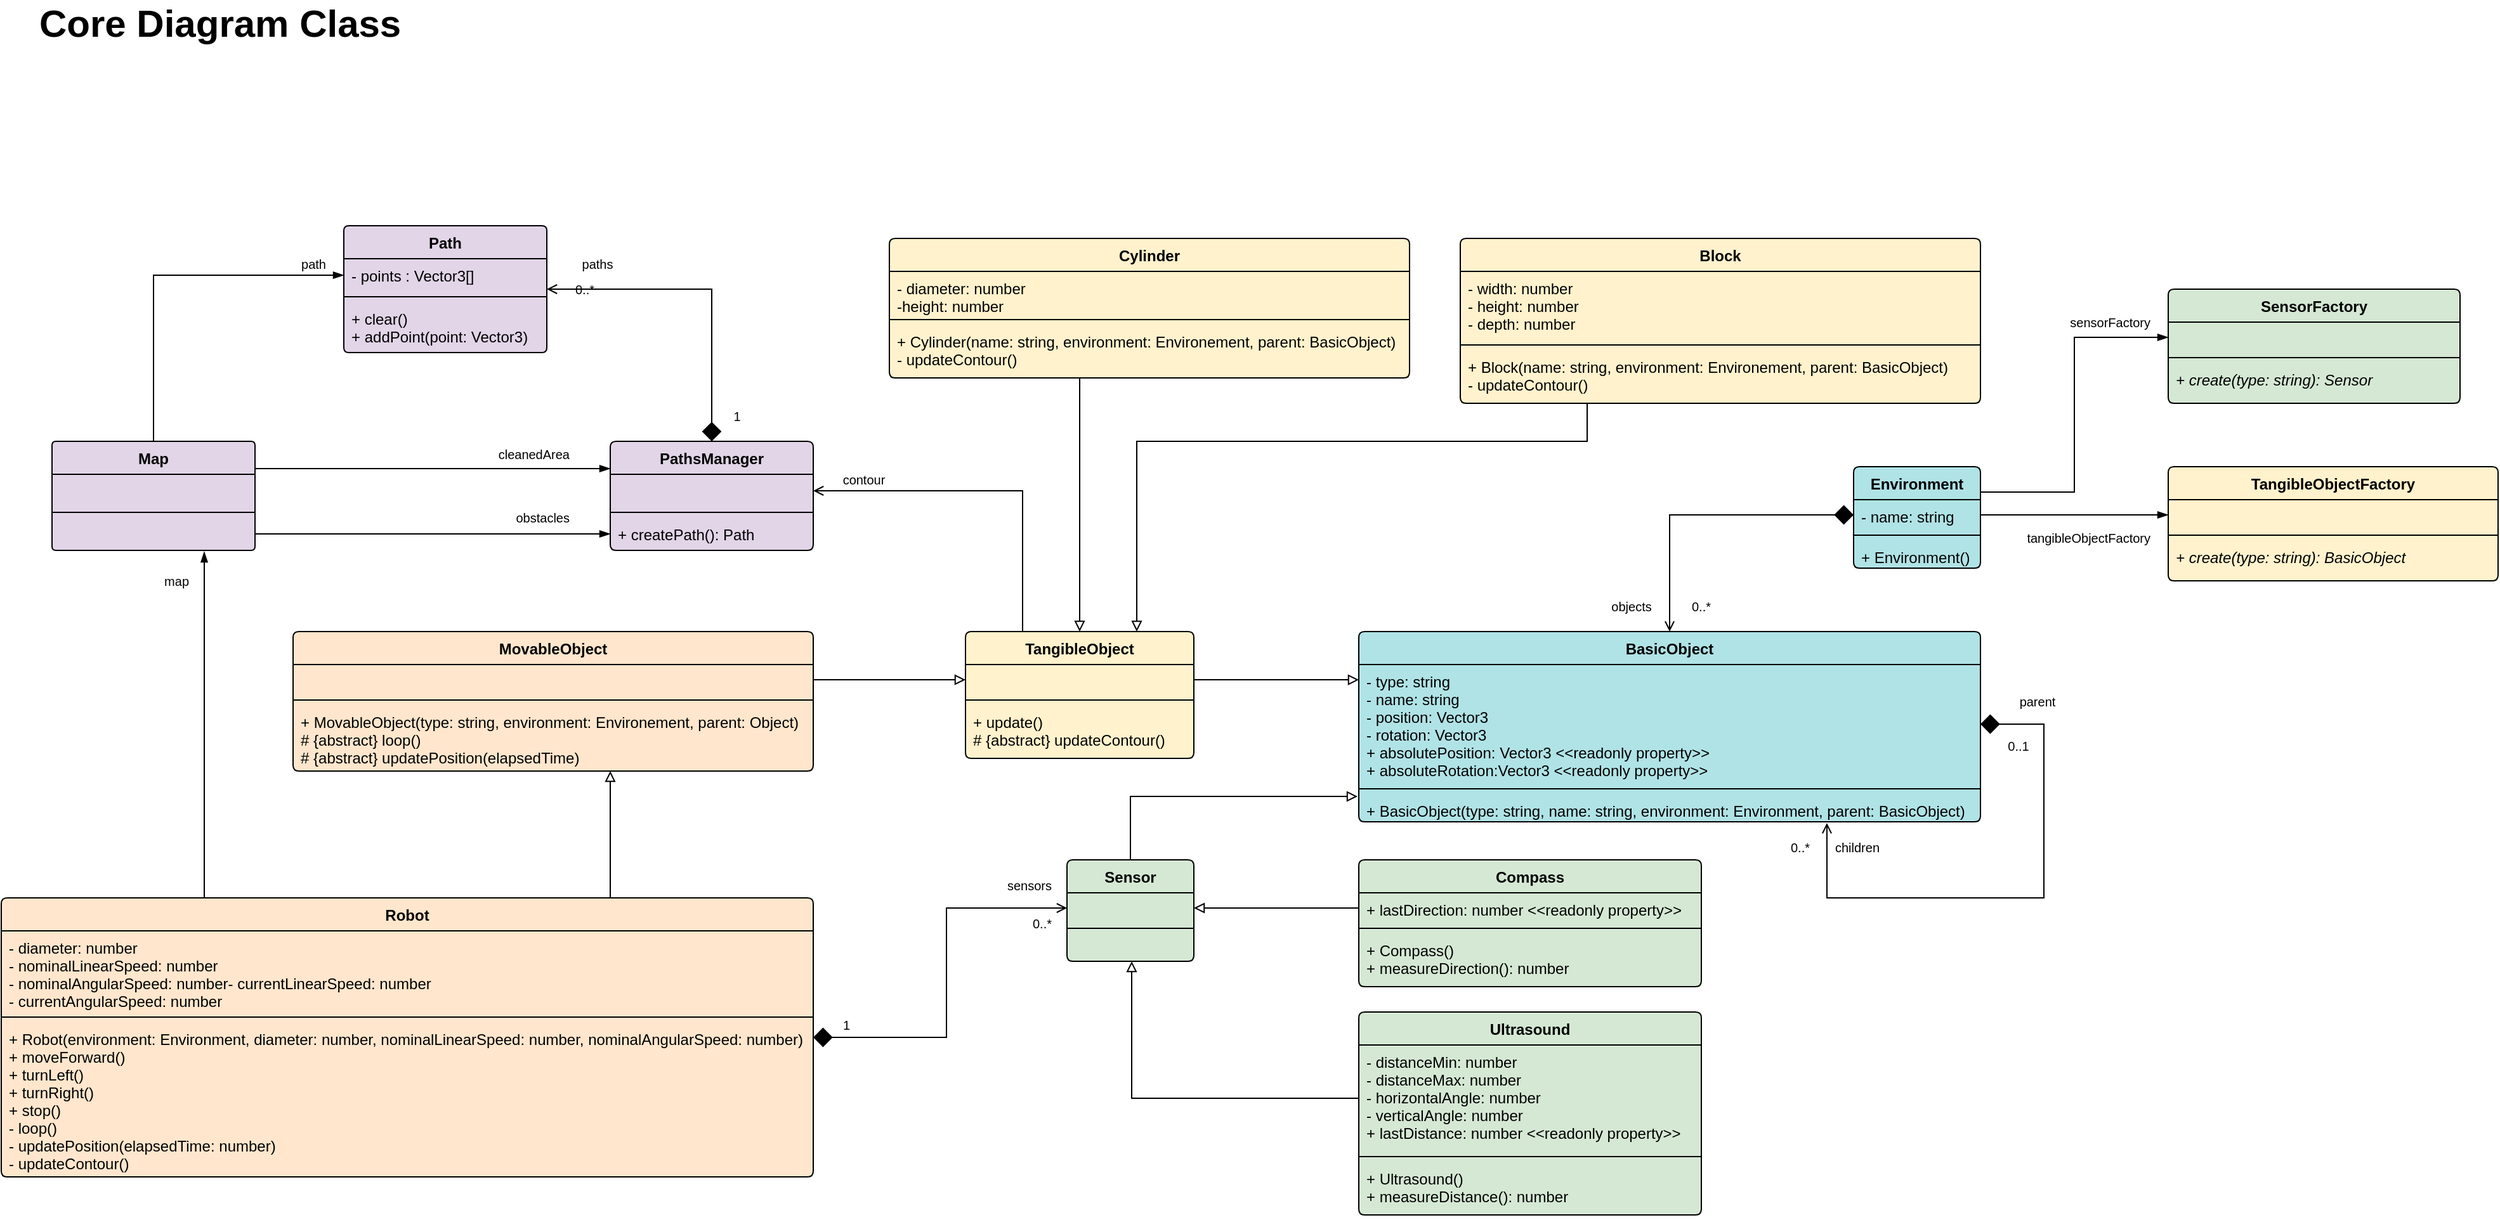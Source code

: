 <mxfile version="13.10.0" type="embed">
    <diagram id="vnWw1irLXXrk_TsERN54" name="Page-1">
        <mxGraphModel dx="1029" dy="523" grid="1" gridSize="10" guides="1" tooltips="1" connect="1" arrows="1" fold="1" page="1" pageScale="1" pageWidth="1654" pageHeight="1169" math="0" shadow="0">
            <root>
                <mxCell id="0"/>
                <mxCell id="1" parent="0"/>
                <mxCell id="gdBJhlrm5nOfi7HYy45E-158" style="edgeStyle=orthogonalEdgeStyle;rounded=0;orthogonalLoop=1;jettySize=auto;html=1;exitX=1;exitY=0.25;exitDx=0;exitDy=0;entryX=0;entryY=0.25;entryDx=0;entryDy=0;startArrow=none;startFill=0;startSize=13;sourcePerimeterSpacing=0;endArrow=blockThin;endFill=1;" parent="1" source="gdBJhlrm5nOfi7HYy45E-97" target="gdBJhlrm5nOfi7HYy45E-105" edge="1">
                    <mxGeometry relative="1" as="geometry"/>
                </mxCell>
                <mxCell id="gdBJhlrm5nOfi7HYy45E-97" value="Map" style="swimlane;fontStyle=1;align=center;verticalAlign=top;childLayout=stackLayout;horizontal=1;startSize=26;horizontalStack=0;resizeParent=1;resizeParentMax=0;resizeLast=0;collapsible=1;marginBottom=0;rounded=1;arcSize=4;fillColor=#e1d5e7;swimlaneFillColor=#E1D5E7;" parent="1" vertex="1">
                    <mxGeometry x="52" y="400" width="160" height="86" as="geometry"/>
                </mxCell>
                <mxCell id="gdBJhlrm5nOfi7HYy45E-98" value=" " style="text;strokeColor=none;fillColor=none;align=left;verticalAlign=top;spacingLeft=4;spacingRight=4;overflow=hidden;rotatable=0;points=[[0,0.5],[1,0.5]];portConstraint=eastwest;" parent="gdBJhlrm5nOfi7HYy45E-97" vertex="1">
                    <mxGeometry y="26" width="160" height="26" as="geometry"/>
                </mxCell>
                <mxCell id="gdBJhlrm5nOfi7HYy45E-99" value="" style="line;strokeWidth=1;fillColor=none;align=left;verticalAlign=middle;spacingTop=-1;spacingLeft=3;spacingRight=3;rotatable=0;labelPosition=right;points=[];portConstraint=eastwest;" parent="gdBJhlrm5nOfi7HYy45E-97" vertex="1">
                    <mxGeometry y="52" width="160" height="8" as="geometry"/>
                </mxCell>
                <mxCell id="gdBJhlrm5nOfi7HYy45E-100" value=" " style="text;strokeColor=none;fillColor=none;align=left;verticalAlign=top;spacingLeft=4;spacingRight=4;overflow=hidden;rotatable=0;points=[[0,0.5],[1,0.5]];portConstraint=eastwest;" parent="gdBJhlrm5nOfi7HYy45E-97" vertex="1">
                    <mxGeometry y="60" width="160" height="26" as="geometry"/>
                </mxCell>
                <mxCell id="gdBJhlrm5nOfi7HYy45E-101" value="Path" style="swimlane;fontStyle=1;align=center;verticalAlign=top;childLayout=stackLayout;horizontal=1;startSize=26;horizontalStack=0;resizeParent=1;resizeParentMax=0;resizeLast=0;collapsible=1;marginBottom=0;rounded=1;arcSize=5;swimlaneFillColor=#E1D5E7;fillColor=#e1d5e7;fontColor=#000000;" parent="1" vertex="1">
                    <mxGeometry x="282" y="230" width="160" height="100" as="geometry"/>
                </mxCell>
                <mxCell id="gdBJhlrm5nOfi7HYy45E-102" value="- points : Vector3[]" style="text;strokeColor=none;fillColor=none;align=left;verticalAlign=top;spacingLeft=4;spacingRight=4;overflow=hidden;rotatable=0;points=[[0,0.5],[1,0.5]];portConstraint=eastwest;fontColor=#000000;" parent="gdBJhlrm5nOfi7HYy45E-101" vertex="1">
                    <mxGeometry y="26" width="160" height="26" as="geometry"/>
                </mxCell>
                <mxCell id="gdBJhlrm5nOfi7HYy45E-103" value="" style="line;strokeWidth=1;fillColor=none;align=left;verticalAlign=middle;spacingTop=-1;spacingLeft=3;spacingRight=3;rotatable=0;labelPosition=right;points=[];portConstraint=eastwest;" parent="gdBJhlrm5nOfi7HYy45E-101" vertex="1">
                    <mxGeometry y="52" width="160" height="8" as="geometry"/>
                </mxCell>
                <mxCell id="gdBJhlrm5nOfi7HYy45E-104" value="+ clear()&#10;+ addPoint(point: Vector3)" style="text;strokeColor=none;fillColor=none;align=left;verticalAlign=top;spacingLeft=4;spacingRight=4;overflow=hidden;rotatable=0;points=[[0,0.5],[1,0.5]];portConstraint=eastwest;" parent="gdBJhlrm5nOfi7HYy45E-101" vertex="1">
                    <mxGeometry y="60" width="160" height="40" as="geometry"/>
                </mxCell>
                <mxCell id="gdBJhlrm5nOfi7HYy45E-157" style="edgeStyle=orthogonalEdgeStyle;rounded=0;orthogonalLoop=1;jettySize=auto;html=1;exitX=0.5;exitY=0;exitDx=0;exitDy=0;entryX=1;entryY=0.5;entryDx=0;entryDy=0;endArrow=open;endFill=0;startArrow=diamond;startFill=1;sourcePerimeterSpacing=0;startSize=13;" parent="1" source="gdBJhlrm5nOfi7HYy45E-105" target="gdBJhlrm5nOfi7HYy45E-101" edge="1">
                    <mxGeometry relative="1" as="geometry"/>
                </mxCell>
                <mxCell id="gdBJhlrm5nOfi7HYy45E-105" value="PathsManager" style="swimlane;fontStyle=1;align=center;verticalAlign=top;childLayout=stackLayout;horizontal=1;startSize=26;horizontalStack=0;resizeParent=1;resizeParentMax=0;resizeLast=0;collapsible=1;marginBottom=0;rounded=1;arcSize=6;fillColor=#e1d5e7;swimlaneFillColor=#E1D5E7;" parent="1" vertex="1">
                    <mxGeometry x="492" y="400" width="160" height="86" as="geometry">
                        <mxRectangle x="450" y="100" width="110" height="26" as="alternateBounds"/>
                    </mxGeometry>
                </mxCell>
                <mxCell id="gdBJhlrm5nOfi7HYy45E-106" value=" " style="text;strokeColor=none;fillColor=none;align=left;verticalAlign=top;spacingLeft=4;spacingRight=4;overflow=hidden;rotatable=0;points=[[0,0.5],[1,0.5]];portConstraint=eastwest;" parent="gdBJhlrm5nOfi7HYy45E-105" vertex="1">
                    <mxGeometry y="26" width="160" height="26" as="geometry"/>
                </mxCell>
                <mxCell id="gdBJhlrm5nOfi7HYy45E-107" value="" style="line;strokeWidth=1;fillColor=none;align=left;verticalAlign=middle;spacingTop=-1;spacingLeft=3;spacingRight=3;rotatable=0;labelPosition=right;points=[];portConstraint=eastwest;" parent="gdBJhlrm5nOfi7HYy45E-105" vertex="1">
                    <mxGeometry y="52" width="160" height="8" as="geometry"/>
                </mxCell>
                <mxCell id="gdBJhlrm5nOfi7HYy45E-108" value="+ createPath(): Path" style="text;strokeColor=none;fillColor=none;align=left;verticalAlign=top;spacingLeft=4;spacingRight=4;overflow=hidden;rotatable=0;points=[[0,0.5],[1,0.5]];portConstraint=eastwest;" parent="gdBJhlrm5nOfi7HYy45E-105" vertex="1">
                    <mxGeometry y="60" width="160" height="26" as="geometry"/>
                </mxCell>
                <mxCell id="gdBJhlrm5nOfi7HYy45E-162" style="edgeStyle=orthogonalEdgeStyle;rounded=0;orthogonalLoop=1;jettySize=auto;html=1;entryX=0.5;entryY=0;entryDx=0;entryDy=0;startArrow=none;startFill=0;startSize=13;sourcePerimeterSpacing=0;endArrow=block;endFill=0;" parent="1" source="gdBJhlrm5nOfi7HYy45E-109" target="gdBJhlrm5nOfi7HYy45E-137" edge="1">
                    <mxGeometry relative="1" as="geometry">
                        <Array as="points">
                            <mxPoint x="862" y="410"/>
                            <mxPoint x="862" y="410"/>
                        </Array>
                    </mxGeometry>
                </mxCell>
                <mxCell id="gdBJhlrm5nOfi7HYy45E-109" value="Cylinder" style="swimlane;fontStyle=1;align=center;verticalAlign=top;childLayout=stackLayout;horizontal=1;startSize=26;horizontalStack=0;resizeParent=1;resizeParentMax=0;resizeLast=0;collapsible=1;marginBottom=0;rounded=1;arcSize=6;fillColor=#fff2cc;swimlaneFillColor=#FFF2CC;" parent="1" vertex="1">
                    <mxGeometry x="712" y="240" width="410" height="110" as="geometry">
                        <mxRectangle x="770" y="200" width="110" height="26" as="alternateBounds"/>
                    </mxGeometry>
                </mxCell>
                <mxCell id="gdBJhlrm5nOfi7HYy45E-110" value="- diameter: number&#10;-height: number" style="text;strokeColor=none;fillColor=none;align=left;verticalAlign=top;spacingLeft=4;spacingRight=4;overflow=hidden;rotatable=0;points=[[0,0.5],[1,0.5]];portConstraint=eastwest;" parent="gdBJhlrm5nOfi7HYy45E-109" vertex="1">
                    <mxGeometry y="26" width="410" height="34" as="geometry"/>
                </mxCell>
                <mxCell id="gdBJhlrm5nOfi7HYy45E-111" value="" style="line;strokeWidth=1;fillColor=none;align=left;verticalAlign=middle;spacingTop=-1;spacingLeft=3;spacingRight=3;rotatable=0;labelPosition=right;points=[];portConstraint=eastwest;" parent="gdBJhlrm5nOfi7HYy45E-109" vertex="1">
                    <mxGeometry y="60" width="410" height="8" as="geometry"/>
                </mxCell>
                <mxCell id="gdBJhlrm5nOfi7HYy45E-112" value="+ Cylinder(name: string, environment: Environement, parent: BasicObject)&#10;- updateContour()" style="text;strokeColor=none;fillColor=none;align=left;verticalAlign=top;spacingLeft=4;spacingRight=4;overflow=hidden;rotatable=0;points=[[0,0.5],[1,0.5]];portConstraint=eastwest;" parent="gdBJhlrm5nOfi7HYy45E-109" vertex="1">
                    <mxGeometry y="68" width="410" height="42" as="geometry"/>
                </mxCell>
                <mxCell id="gdBJhlrm5nOfi7HYy45E-163" style="edgeStyle=orthogonalEdgeStyle;rounded=0;orthogonalLoop=1;jettySize=auto;html=1;entryX=0.75;entryY=0;entryDx=0;entryDy=0;startArrow=none;startFill=0;startSize=13;sourcePerimeterSpacing=0;endArrow=block;endFill=0;" parent="1" source="gdBJhlrm5nOfi7HYy45E-113" target="gdBJhlrm5nOfi7HYy45E-137" edge="1">
                    <mxGeometry relative="1" as="geometry">
                        <Array as="points">
                            <mxPoint x="1262" y="400"/>
                            <mxPoint x="907" y="400"/>
                        </Array>
                    </mxGeometry>
                </mxCell>
                <mxCell id="gdBJhlrm5nOfi7HYy45E-113" value="Block" style="swimlane;fontStyle=1;align=center;verticalAlign=top;childLayout=stackLayout;horizontal=1;startSize=26;horizontalStack=0;resizeParent=1;resizeParentMax=0;resizeLast=0;collapsible=1;marginBottom=0;rounded=1;arcSize=6;fillColor=#fff2cc;swimlaneFillColor=#FFF2CC;" parent="1" vertex="1">
                    <mxGeometry x="1162" y="240" width="410" height="130" as="geometry">
                        <mxRectangle x="690" y="20" width="110" height="26" as="alternateBounds"/>
                    </mxGeometry>
                </mxCell>
                <mxCell id="gdBJhlrm5nOfi7HYy45E-114" value="- width: number&#10;- height: number&#10;- depth: number" style="text;strokeColor=none;fillColor=none;align=left;verticalAlign=top;spacingLeft=4;spacingRight=4;overflow=hidden;rotatable=0;points=[[0,0.5],[1,0.5]];portConstraint=eastwest;" parent="gdBJhlrm5nOfi7HYy45E-113" vertex="1">
                    <mxGeometry y="26" width="410" height="54" as="geometry"/>
                </mxCell>
                <mxCell id="gdBJhlrm5nOfi7HYy45E-115" value="" style="line;strokeWidth=1;fillColor=none;align=left;verticalAlign=middle;spacingTop=-1;spacingLeft=3;spacingRight=3;rotatable=0;labelPosition=right;points=[];portConstraint=eastwest;" parent="gdBJhlrm5nOfi7HYy45E-113" vertex="1">
                    <mxGeometry y="80" width="410" height="8" as="geometry"/>
                </mxCell>
                <mxCell id="gdBJhlrm5nOfi7HYy45E-116" value="+ Block(name: string, environment: Environement, parent: BasicObject)&#10;- updateContour()" style="text;strokeColor=none;fillColor=none;align=left;verticalAlign=top;spacingLeft=4;spacingRight=4;overflow=hidden;rotatable=0;points=[[0,0.5],[1,0.5]];portConstraint=eastwest;" parent="gdBJhlrm5nOfi7HYy45E-113" vertex="1">
                    <mxGeometry y="88" width="410" height="42" as="geometry"/>
                </mxCell>
                <mxCell id="3" style="edgeStyle=orthogonalEdgeStyle;rounded=0;orthogonalLoop=1;jettySize=auto;html=1;exitX=1;exitY=0.25;exitDx=0;exitDy=0;entryX=0;entryY=0.5;entryDx=0;entryDy=0;endArrow=blockThin;endFill=1;" parent="1" source="gdBJhlrm5nOfi7HYy45E-117" target="gdBJhlrm5nOfi7HYy45E-185" edge="1">
                    <mxGeometry relative="1" as="geometry"/>
                </mxCell>
                <mxCell id="gdBJhlrm5nOfi7HYy45E-117" value="Environment" style="swimlane;fontStyle=1;align=center;verticalAlign=top;childLayout=stackLayout;horizontal=1;startSize=26;horizontalStack=0;resizeParent=1;resizeParentMax=0;resizeLast=0;collapsible=1;marginBottom=0;rounded=1;arcSize=6;swimlaneFillColor=#B0E3E6;fillColor=#B0E3E6;" parent="1" vertex="1">
                    <mxGeometry x="1472" y="420" width="100" height="80" as="geometry">
                        <mxRectangle x="690" y="20" width="110" height="26" as="alternateBounds"/>
                    </mxGeometry>
                </mxCell>
                <mxCell id="gdBJhlrm5nOfi7HYy45E-118" value="- name: string" style="text;strokeColor=none;fillColor=none;align=left;verticalAlign=top;spacingLeft=4;spacingRight=4;overflow=hidden;rotatable=0;points=[[0,0.5],[1,0.5]];portConstraint=eastwest;" parent="gdBJhlrm5nOfi7HYy45E-117" vertex="1">
                    <mxGeometry y="26" width="100" height="24" as="geometry"/>
                </mxCell>
                <mxCell id="gdBJhlrm5nOfi7HYy45E-119" value="" style="line;strokeWidth=1;fillColor=none;align=left;verticalAlign=middle;spacingTop=-1;spacingLeft=3;spacingRight=3;rotatable=0;labelPosition=right;points=[];portConstraint=eastwest;" parent="gdBJhlrm5nOfi7HYy45E-117" vertex="1">
                    <mxGeometry y="50" width="100" height="8" as="geometry"/>
                </mxCell>
                <mxCell id="gdBJhlrm5nOfi7HYy45E-120" value="+ Environment()" style="text;strokeColor=none;fillColor=none;align=left;verticalAlign=top;spacingLeft=4;spacingRight=4;overflow=hidden;rotatable=0;points=[[0,0.5],[1,0.5]];portConstraint=eastwest;" parent="gdBJhlrm5nOfi7HYy45E-117" vertex="1">
                    <mxGeometry y="58" width="100" height="22" as="geometry"/>
                </mxCell>
                <mxCell id="gdBJhlrm5nOfi7HYy45E-121" value="BasicObject" style="swimlane;fontStyle=1;align=center;verticalAlign=top;childLayout=stackLayout;horizontal=1;startSize=26;horizontalStack=0;resizeParent=1;resizeParentMax=0;resizeLast=0;collapsible=1;marginBottom=0;rounded=1;arcSize=6;swimlaneFillColor=#B0E3E6;fillColor=#B0E3E6;" parent="1" vertex="1">
                    <mxGeometry x="1082" y="550" width="490" height="150" as="geometry">
                        <mxRectangle x="690" y="20" width="110" height="26" as="alternateBounds"/>
                    </mxGeometry>
                </mxCell>
                <mxCell id="gdBJhlrm5nOfi7HYy45E-122" value="- type: string&#10;- name: string&#10;- position: Vector3&#10;- rotation: Vector3&#10;+ absolutePosition: Vector3 &lt;&lt;readonly property&gt;&gt;&#10;+ absoluteRotation:Vector3 &lt;&lt;readonly property&gt;&gt;" style="text;strokeColor=none;fillColor=none;align=left;verticalAlign=top;spacingLeft=4;spacingRight=4;overflow=hidden;rotatable=0;points=[[0,0.5],[1,0.5]];portConstraint=eastwest;" parent="gdBJhlrm5nOfi7HYy45E-121" vertex="1">
                    <mxGeometry y="26" width="490" height="94" as="geometry"/>
                </mxCell>
                <mxCell id="gdBJhlrm5nOfi7HYy45E-123" value="" style="line;strokeWidth=1;fillColor=none;align=left;verticalAlign=middle;spacingTop=-1;spacingLeft=3;spacingRight=3;rotatable=0;labelPosition=right;points=[];portConstraint=eastwest;" parent="gdBJhlrm5nOfi7HYy45E-121" vertex="1">
                    <mxGeometry y="120" width="490" height="8" as="geometry"/>
                </mxCell>
                <mxCell id="gdBJhlrm5nOfi7HYy45E-124" value="+ BasicObject(type: string, name: string, environment: Environment, parent: BasicObject)" style="text;strokeColor=none;fillColor=none;align=left;verticalAlign=top;spacingLeft=4;spacingRight=4;overflow=hidden;rotatable=0;points=[[0,0.5],[1,0.5]];portConstraint=eastwest;" parent="gdBJhlrm5nOfi7HYy45E-121" vertex="1">
                    <mxGeometry y="128" width="490" height="22" as="geometry"/>
                </mxCell>
                <mxCell id="gdBJhlrm5nOfi7HYy45E-165" style="edgeStyle=orthogonalEdgeStyle;rounded=0;orthogonalLoop=1;jettySize=auto;html=1;exitX=1;exitY=0.5;exitDx=0;exitDy=0;entryX=0.753;entryY=1.045;entryDx=0;entryDy=0;entryPerimeter=0;startArrow=diamond;startFill=1;startSize=13;sourcePerimeterSpacing=0;endArrow=open;endFill=0;" parent="gdBJhlrm5nOfi7HYy45E-121" source="gdBJhlrm5nOfi7HYy45E-122" target="gdBJhlrm5nOfi7HYy45E-124" edge="1">
                    <mxGeometry relative="1" as="geometry">
                        <Array as="points">
                            <mxPoint x="540" y="73"/>
                            <mxPoint x="540" y="210"/>
                            <mxPoint x="369" y="210"/>
                        </Array>
                    </mxGeometry>
                </mxCell>
                <mxCell id="gdBJhlrm5nOfi7HYy45E-152" style="edgeStyle=orthogonalEdgeStyle;rounded=0;orthogonalLoop=1;jettySize=auto;html=1;entryX=-0.002;entryY=0.091;entryDx=0;entryDy=0;entryPerimeter=0;endArrow=block;endFill=0;" parent="1" source="gdBJhlrm5nOfi7HYy45E-125" target="gdBJhlrm5nOfi7HYy45E-124" edge="1">
                    <mxGeometry relative="1" as="geometry"/>
                </mxCell>
                <mxCell id="gdBJhlrm5nOfi7HYy45E-125" value="Sensor" style="swimlane;fontStyle=1;align=center;verticalAlign=top;childLayout=stackLayout;horizontal=1;startSize=26;horizontalStack=0;resizeParent=1;resizeParentMax=0;resizeLast=0;collapsible=1;marginBottom=0;rounded=1;arcSize=6;fillColor=#d5e8d4;swimlaneFillColor=#D5E8D4;" parent="1" vertex="1">
                    <mxGeometry x="852" y="730" width="100" height="80" as="geometry">
                        <mxRectangle x="690" y="20" width="110" height="26" as="alternateBounds"/>
                    </mxGeometry>
                </mxCell>
                <mxCell id="gdBJhlrm5nOfi7HYy45E-126" value=" " style="text;strokeColor=none;fillColor=none;align=left;verticalAlign=top;spacingLeft=4;spacingRight=4;overflow=hidden;rotatable=0;points=[[0,0.5],[1,0.5]];portConstraint=eastwest;" parent="gdBJhlrm5nOfi7HYy45E-125" vertex="1">
                    <mxGeometry y="26" width="100" height="24" as="geometry"/>
                </mxCell>
                <mxCell id="gdBJhlrm5nOfi7HYy45E-127" value="" style="line;strokeWidth=1;fillColor=none;align=left;verticalAlign=middle;spacingTop=-1;spacingLeft=3;spacingRight=3;rotatable=0;labelPosition=right;points=[];portConstraint=eastwest;" parent="gdBJhlrm5nOfi7HYy45E-125" vertex="1">
                    <mxGeometry y="50" width="100" height="8" as="geometry"/>
                </mxCell>
                <mxCell id="gdBJhlrm5nOfi7HYy45E-128" value=" " style="text;strokeColor=none;fillColor=none;align=left;verticalAlign=top;spacingLeft=4;spacingRight=4;overflow=hidden;rotatable=0;points=[[0,0.5],[1,0.5]];portConstraint=eastwest;" parent="gdBJhlrm5nOfi7HYy45E-125" vertex="1">
                    <mxGeometry y="58" width="100" height="22" as="geometry"/>
                </mxCell>
                <mxCell id="gdBJhlrm5nOfi7HYy45E-129" value="Ultrasound" style="swimlane;fontStyle=1;align=center;verticalAlign=top;childLayout=stackLayout;horizontal=1;startSize=26;horizontalStack=0;resizeParent=1;resizeParentMax=0;resizeLast=0;collapsible=1;marginBottom=0;rounded=1;arcSize=6;fillColor=#d5e8d4;swimlaneFillColor=#D5E8D4;" parent="1" vertex="1">
                    <mxGeometry x="1082" y="850" width="270" height="160" as="geometry">
                        <mxRectangle x="690" y="20" width="110" height="26" as="alternateBounds"/>
                    </mxGeometry>
                </mxCell>
                <mxCell id="gdBJhlrm5nOfi7HYy45E-130" value="- distanceMin: number&#10;- distanceMax: number&#10;- horizontalAngle: number&#10;- verticalAngle: number&#10;+ lastDistance: number &lt;&lt;readonly property&gt;&gt;" style="text;strokeColor=none;fillColor=none;align=left;verticalAlign=top;spacingLeft=4;spacingRight=4;overflow=hidden;rotatable=0;points=[[0,0.5],[1,0.5]];portConstraint=eastwest;" parent="gdBJhlrm5nOfi7HYy45E-129" vertex="1">
                    <mxGeometry y="26" width="270" height="84" as="geometry"/>
                </mxCell>
                <mxCell id="gdBJhlrm5nOfi7HYy45E-131" value="" style="line;strokeWidth=1;fillColor=none;align=left;verticalAlign=middle;spacingTop=-1;spacingLeft=3;spacingRight=3;rotatable=0;labelPosition=right;points=[];portConstraint=eastwest;" parent="gdBJhlrm5nOfi7HYy45E-129" vertex="1">
                    <mxGeometry y="110" width="270" height="8" as="geometry"/>
                </mxCell>
                <mxCell id="gdBJhlrm5nOfi7HYy45E-132" value="+ Ultrasound()&#10;+ measureDistance(): number" style="text;strokeColor=none;fillColor=none;align=left;verticalAlign=top;spacingLeft=4;spacingRight=4;overflow=hidden;rotatable=0;points=[[0,0.5],[1,0.5]];portConstraint=eastwest;" parent="gdBJhlrm5nOfi7HYy45E-129" vertex="1">
                    <mxGeometry y="118" width="270" height="42" as="geometry"/>
                </mxCell>
                <mxCell id="gdBJhlrm5nOfi7HYy45E-133" value="Compass" style="swimlane;fontStyle=1;align=center;verticalAlign=top;childLayout=stackLayout;horizontal=1;startSize=26;horizontalStack=0;resizeParent=1;resizeParentMax=0;resizeLast=0;collapsible=1;marginBottom=0;rounded=1;arcSize=6;fillColor=#d5e8d4;swimlaneFillColor=#D5E8D4;" parent="1" vertex="1">
                    <mxGeometry x="1082" y="730" width="270" height="100" as="geometry">
                        <mxRectangle x="690" y="20" width="110" height="26" as="alternateBounds"/>
                    </mxGeometry>
                </mxCell>
                <mxCell id="gdBJhlrm5nOfi7HYy45E-134" value="+ lastDirection: number &lt;&lt;readonly property&gt;&gt;" style="text;strokeColor=none;fillColor=none;align=left;verticalAlign=top;spacingLeft=4;spacingRight=4;overflow=hidden;rotatable=0;points=[[0,0.5],[1,0.5]];portConstraint=eastwest;" parent="gdBJhlrm5nOfi7HYy45E-133" vertex="1">
                    <mxGeometry y="26" width="270" height="24" as="geometry"/>
                </mxCell>
                <mxCell id="gdBJhlrm5nOfi7HYy45E-135" value="" style="line;strokeWidth=1;fillColor=none;align=left;verticalAlign=middle;spacingTop=-1;spacingLeft=3;spacingRight=3;rotatable=0;labelPosition=right;points=[];portConstraint=eastwest;" parent="gdBJhlrm5nOfi7HYy45E-133" vertex="1">
                    <mxGeometry y="50" width="270" height="8" as="geometry"/>
                </mxCell>
                <mxCell id="gdBJhlrm5nOfi7HYy45E-136" value="+ Compass()&#10;+ measureDirection(): number" style="text;strokeColor=none;fillColor=none;align=left;verticalAlign=top;spacingLeft=4;spacingRight=4;overflow=hidden;rotatable=0;points=[[0,0.5],[1,0.5]];portConstraint=eastwest;" parent="gdBJhlrm5nOfi7HYy45E-133" vertex="1">
                    <mxGeometry y="58" width="270" height="42" as="geometry"/>
                </mxCell>
                <mxCell id="gdBJhlrm5nOfi7HYy45E-156" style="edgeStyle=orthogonalEdgeStyle;rounded=0;orthogonalLoop=1;jettySize=auto;html=1;exitX=0.25;exitY=0;exitDx=0;exitDy=0;entryX=1;entryY=0.5;entryDx=0;entryDy=0;endArrow=open;endFill=0;" parent="1" source="gdBJhlrm5nOfi7HYy45E-137" target="gdBJhlrm5nOfi7HYy45E-106" edge="1">
                    <mxGeometry relative="1" as="geometry"/>
                </mxCell>
                <mxCell id="gdBJhlrm5nOfi7HYy45E-137" value="TangibleObject" style="swimlane;fontStyle=1;align=center;verticalAlign=top;childLayout=stackLayout;horizontal=1;startSize=26;horizontalStack=0;resizeParent=1;resizeParentMax=0;resizeLast=0;collapsible=1;marginBottom=0;rounded=1;arcSize=6;fillColor=#fff2cc;swimlaneFillColor=#FFF2CC;" parent="1" vertex="1">
                    <mxGeometry x="772" y="550" width="180" height="100" as="geometry">
                        <mxRectangle x="690" y="20" width="110" height="26" as="alternateBounds"/>
                    </mxGeometry>
                </mxCell>
                <mxCell id="gdBJhlrm5nOfi7HYy45E-138" value=" " style="text;strokeColor=none;fillColor=none;align=left;verticalAlign=top;spacingLeft=4;spacingRight=4;overflow=hidden;rotatable=0;points=[[0,0.5],[1,0.5]];portConstraint=eastwest;" parent="gdBJhlrm5nOfi7HYy45E-137" vertex="1">
                    <mxGeometry y="26" width="180" height="24" as="geometry"/>
                </mxCell>
                <mxCell id="gdBJhlrm5nOfi7HYy45E-139" value="" style="line;strokeWidth=1;fillColor=none;align=left;verticalAlign=middle;spacingTop=-1;spacingLeft=3;spacingRight=3;rotatable=0;labelPosition=right;points=[];portConstraint=eastwest;" parent="gdBJhlrm5nOfi7HYy45E-137" vertex="1">
                    <mxGeometry y="50" width="180" height="8" as="geometry"/>
                </mxCell>
                <mxCell id="gdBJhlrm5nOfi7HYy45E-140" value="+ update()&#10;# {abstract} updateContour()" style="text;strokeColor=none;fillColor=none;align=left;verticalAlign=top;spacingLeft=4;spacingRight=4;overflow=hidden;rotatable=0;points=[[0,0.5],[1,0.5]];portConstraint=eastwest;" parent="gdBJhlrm5nOfi7HYy45E-137" vertex="1">
                    <mxGeometry y="58" width="180" height="42" as="geometry"/>
                </mxCell>
                <mxCell id="gdBJhlrm5nOfi7HYy45E-141" value="MovableObject" style="swimlane;fontStyle=1;align=center;verticalAlign=top;childLayout=stackLayout;horizontal=1;startSize=26;horizontalStack=0;resizeParent=1;resizeParentMax=0;resizeLast=0;collapsible=1;marginBottom=0;rounded=1;arcSize=6;fillColor=#ffe6cc;swimlaneFillColor=#FFE6CC;" parent="1" vertex="1">
                    <mxGeometry x="242" y="550" width="410" height="110" as="geometry">
                        <mxRectangle x="690" y="20" width="110" height="26" as="alternateBounds"/>
                    </mxGeometry>
                </mxCell>
                <mxCell id="gdBJhlrm5nOfi7HYy45E-142" value=" " style="text;strokeColor=none;fillColor=none;align=left;verticalAlign=top;spacingLeft=4;spacingRight=4;overflow=hidden;rotatable=0;points=[[0,0.5],[1,0.5]];portConstraint=eastwest;" parent="gdBJhlrm5nOfi7HYy45E-141" vertex="1">
                    <mxGeometry y="26" width="410" height="24" as="geometry"/>
                </mxCell>
                <mxCell id="gdBJhlrm5nOfi7HYy45E-143" value="" style="line;strokeWidth=1;fillColor=none;align=left;verticalAlign=middle;spacingTop=-1;spacingLeft=3;spacingRight=3;rotatable=0;labelPosition=right;points=[];portConstraint=eastwest;" parent="gdBJhlrm5nOfi7HYy45E-141" vertex="1">
                    <mxGeometry y="50" width="410" height="8" as="geometry"/>
                </mxCell>
                <mxCell id="gdBJhlrm5nOfi7HYy45E-144" value="+ MovableObject(type: string, environment: Environement, parent: Object)&#10;# {abstract} loop()&#10;# {abstract} updatePosition(elapsedTime)" style="text;strokeColor=none;fillColor=none;align=left;verticalAlign=top;spacingLeft=4;spacingRight=4;overflow=hidden;rotatable=0;points=[[0,0.5],[1,0.5]];portConstraint=eastwest;" parent="gdBJhlrm5nOfi7HYy45E-141" vertex="1">
                    <mxGeometry y="58" width="410" height="52" as="geometry"/>
                </mxCell>
                <mxCell id="gdBJhlrm5nOfi7HYy45E-149" style="edgeStyle=orthogonalEdgeStyle;rounded=0;orthogonalLoop=1;jettySize=auto;html=1;exitX=0.75;exitY=0;exitDx=0;exitDy=0;endArrow=block;endFill=0;" parent="1" source="gdBJhlrm5nOfi7HYy45E-145" edge="1">
                    <mxGeometry relative="1" as="geometry">
                        <mxPoint x="492" y="660" as="targetPoint"/>
                    </mxGeometry>
                </mxCell>
                <mxCell id="gdBJhlrm5nOfi7HYy45E-161" style="edgeStyle=orthogonalEdgeStyle;rounded=0;orthogonalLoop=1;jettySize=auto;html=1;exitX=0.25;exitY=0;exitDx=0;exitDy=0;entryX=0.75;entryY=1.038;entryDx=0;entryDy=0;entryPerimeter=0;startArrow=none;startFill=0;startSize=13;sourcePerimeterSpacing=0;endArrow=blockThin;endFill=1;" parent="1" source="gdBJhlrm5nOfi7HYy45E-145" target="gdBJhlrm5nOfi7HYy45E-100" edge="1">
                    <mxGeometry relative="1" as="geometry"/>
                </mxCell>
                <mxCell id="gdBJhlrm5nOfi7HYy45E-180" style="edgeStyle=orthogonalEdgeStyle;rounded=0;orthogonalLoop=1;jettySize=auto;html=1;exitX=1;exitY=0.5;exitDx=0;exitDy=0;entryX=0;entryY=0.5;entryDx=0;entryDy=0;startArrow=diamond;startFill=1;startSize=13;sourcePerimeterSpacing=0;endArrow=open;endFill=0;fontSize=10;" parent="1" source="gdBJhlrm5nOfi7HYy45E-145" target="gdBJhlrm5nOfi7HYy45E-126" edge="1">
                    <mxGeometry relative="1" as="geometry"/>
                </mxCell>
                <mxCell id="gdBJhlrm5nOfi7HYy45E-145" value="Robot" style="swimlane;fontStyle=1;align=center;verticalAlign=top;childLayout=stackLayout;horizontal=1;startSize=26;horizontalStack=0;resizeParent=1;resizeParentMax=0;resizeLast=0;collapsible=1;marginBottom=0;rounded=1;arcSize=6;fillColor=#ffe6cc;swimlaneFillColor=#FFE6CC;" parent="1" vertex="1">
                    <mxGeometry x="12" y="760" width="640" height="220" as="geometry">
                        <mxRectangle x="690" y="20" width="110" height="26" as="alternateBounds"/>
                    </mxGeometry>
                </mxCell>
                <mxCell id="gdBJhlrm5nOfi7HYy45E-146" value="- diameter: number&#10;- nominalLinearSpeed: number&#10;- nominalAngularSpeed: number- currentLinearSpeed: number&#10;- currentAngularSpeed: number" style="text;strokeColor=none;fillColor=none;align=left;verticalAlign=top;spacingLeft=4;spacingRight=4;overflow=hidden;rotatable=0;points=[[0,0.5],[1,0.5]];portConstraint=eastwest;" parent="gdBJhlrm5nOfi7HYy45E-145" vertex="1">
                    <mxGeometry y="26" width="640" height="64" as="geometry"/>
                </mxCell>
                <mxCell id="gdBJhlrm5nOfi7HYy45E-147" value="" style="line;strokeWidth=1;fillColor=none;align=left;verticalAlign=middle;spacingTop=-1;spacingLeft=3;spacingRight=3;rotatable=0;labelPosition=right;points=[];portConstraint=eastwest;" parent="gdBJhlrm5nOfi7HYy45E-145" vertex="1">
                    <mxGeometry y="90" width="640" height="8" as="geometry"/>
                </mxCell>
                <mxCell id="gdBJhlrm5nOfi7HYy45E-148" value="+ Robot(environment: Environment, diameter: number, nominalLinearSpeed: number, nominalAngularSpeed: number)&#10;+ moveForward()&#10;+ turnLeft()&#10;+ turnRight()&#10;+ stop()&#10;- loop()&#10;- updatePosition(elapsedTime: number)&#10;- updateContour()" style="text;strokeColor=none;fillColor=none;align=left;verticalAlign=top;spacingLeft=4;spacingRight=4;overflow=hidden;rotatable=0;points=[[0,0.5],[1,0.5]];portConstraint=eastwest;" parent="gdBJhlrm5nOfi7HYy45E-145" vertex="1">
                    <mxGeometry y="98" width="640" height="122" as="geometry"/>
                </mxCell>
                <mxCell id="gdBJhlrm5nOfi7HYy45E-150" style="edgeStyle=orthogonalEdgeStyle;rounded=0;orthogonalLoop=1;jettySize=auto;html=1;exitX=1;exitY=0.5;exitDx=0;exitDy=0;entryX=0;entryY=0.5;entryDx=0;entryDy=0;endArrow=block;endFill=0;" parent="1" source="gdBJhlrm5nOfi7HYy45E-142" target="gdBJhlrm5nOfi7HYy45E-138" edge="1">
                    <mxGeometry relative="1" as="geometry"/>
                </mxCell>
                <mxCell id="gdBJhlrm5nOfi7HYy45E-151" style="edgeStyle=orthogonalEdgeStyle;rounded=0;orthogonalLoop=1;jettySize=auto;html=1;exitX=1;exitY=0.5;exitDx=0;exitDy=0;entryX=0;entryY=0.128;entryDx=0;entryDy=0;entryPerimeter=0;endArrow=block;endFill=0;" parent="1" source="gdBJhlrm5nOfi7HYy45E-138" target="gdBJhlrm5nOfi7HYy45E-122" edge="1">
                    <mxGeometry relative="1" as="geometry"/>
                </mxCell>
                <mxCell id="gdBJhlrm5nOfi7HYy45E-153" style="edgeStyle=orthogonalEdgeStyle;rounded=0;orthogonalLoop=1;jettySize=auto;html=1;exitX=0;exitY=0.5;exitDx=0;exitDy=0;entryX=1;entryY=0.5;entryDx=0;entryDy=0;endArrow=block;endFill=0;" parent="1" source="gdBJhlrm5nOfi7HYy45E-134" target="gdBJhlrm5nOfi7HYy45E-126" edge="1">
                    <mxGeometry relative="1" as="geometry"/>
                </mxCell>
                <mxCell id="gdBJhlrm5nOfi7HYy45E-154" style="edgeStyle=orthogonalEdgeStyle;rounded=0;orthogonalLoop=1;jettySize=auto;html=1;entryX=0.51;entryY=1;entryDx=0;entryDy=0;entryPerimeter=0;endArrow=block;endFill=0;" parent="1" source="gdBJhlrm5nOfi7HYy45E-130" target="gdBJhlrm5nOfi7HYy45E-128" edge="1">
                    <mxGeometry relative="1" as="geometry"/>
                </mxCell>
                <mxCell id="gdBJhlrm5nOfi7HYy45E-159" style="edgeStyle=orthogonalEdgeStyle;rounded=0;orthogonalLoop=1;jettySize=auto;html=1;exitX=0.5;exitY=0;exitDx=0;exitDy=0;entryX=0;entryY=0.5;entryDx=0;entryDy=0;startArrow=none;startFill=0;startSize=13;sourcePerimeterSpacing=0;endArrow=blockThin;endFill=1;" parent="1" edge="1" target="gdBJhlrm5nOfi7HYy45E-102" source="gdBJhlrm5nOfi7HYy45E-97">
                    <mxGeometry relative="1" as="geometry">
                        <mxPoint x="212" y="447" as="sourcePoint"/>
                        <mxPoint x="492" y="447" as="targetPoint"/>
                    </mxGeometry>
                </mxCell>
                <mxCell id="gdBJhlrm5nOfi7HYy45E-160" style="edgeStyle=orthogonalEdgeStyle;rounded=0;orthogonalLoop=1;jettySize=auto;html=1;exitX=1;exitY=0.5;exitDx=0;exitDy=0;entryX=0;entryY=0.5;entryDx=0;entryDy=0;startArrow=none;startFill=0;startSize=13;sourcePerimeterSpacing=0;endArrow=blockThin;endFill=1;" parent="1" source="gdBJhlrm5nOfi7HYy45E-100" target="gdBJhlrm5nOfi7HYy45E-108" edge="1">
                    <mxGeometry relative="1" as="geometry"/>
                </mxCell>
                <mxCell id="gdBJhlrm5nOfi7HYy45E-164" style="edgeStyle=orthogonalEdgeStyle;rounded=0;orthogonalLoop=1;jettySize=auto;html=1;exitX=0;exitY=0.5;exitDx=0;exitDy=0;entryX=0.5;entryY=0;entryDx=0;entryDy=0;startArrow=diamond;startFill=1;startSize=13;sourcePerimeterSpacing=0;endArrow=open;endFill=0;" parent="1" source="gdBJhlrm5nOfi7HYy45E-118" target="gdBJhlrm5nOfi7HYy45E-121" edge="1">
                    <mxGeometry relative="1" as="geometry"/>
                </mxCell>
                <mxCell id="gdBJhlrm5nOfi7HYy45E-166" value="children" style="text;html=1;strokeColor=none;fillColor=none;align=center;verticalAlign=middle;whiteSpace=wrap;rounded=0;fontSize=10;" parent="1" vertex="1">
                    <mxGeometry x="1450" y="710" width="50" height="20" as="geometry"/>
                </mxCell>
                <mxCell id="gdBJhlrm5nOfi7HYy45E-167" value="parent" style="text;html=1;strokeColor=none;fillColor=none;align=center;verticalAlign=middle;whiteSpace=wrap;rounded=0;fontSize=10;" parent="1" vertex="1">
                    <mxGeometry x="1592" y="595" width="50" height="20" as="geometry"/>
                </mxCell>
                <mxCell id="gdBJhlrm5nOfi7HYy45E-168" value="0..1" style="text;html=1;strokeColor=none;fillColor=none;align=center;verticalAlign=middle;whiteSpace=wrap;rounded=0;fontSize=10;" parent="1" vertex="1">
                    <mxGeometry x="1582" y="630" width="40" height="20" as="geometry"/>
                </mxCell>
                <mxCell id="gdBJhlrm5nOfi7HYy45E-169" value="0..*" style="text;html=1;strokeColor=none;fillColor=none;align=center;verticalAlign=middle;whiteSpace=wrap;rounded=0;fontSize=10;" parent="1" vertex="1">
                    <mxGeometry x="1410" y="710" width="40" height="20" as="geometry"/>
                </mxCell>
                <mxCell id="gdBJhlrm5nOfi7HYy45E-170" value="objects" style="text;html=1;strokeColor=none;fillColor=none;align=center;verticalAlign=middle;whiteSpace=wrap;rounded=0;fontSize=10;" parent="1" vertex="1">
                    <mxGeometry x="1272" y="520" width="50" height="20" as="geometry"/>
                </mxCell>
                <mxCell id="gdBJhlrm5nOfi7HYy45E-171" value="0..*" style="text;html=1;strokeColor=none;fillColor=none;align=center;verticalAlign=middle;whiteSpace=wrap;rounded=0;fontSize=10;" parent="1" vertex="1">
                    <mxGeometry x="1332" y="520" width="40" height="20" as="geometry"/>
                </mxCell>
                <mxCell id="gdBJhlrm5nOfi7HYy45E-172" value="contour" style="text;html=1;strokeColor=none;fillColor=none;align=center;verticalAlign=middle;whiteSpace=wrap;rounded=0;fontSize=10;" parent="1" vertex="1">
                    <mxGeometry x="672" y="420" width="40" height="20" as="geometry"/>
                </mxCell>
                <mxCell id="gdBJhlrm5nOfi7HYy45E-173" value="paths" style="text;html=1;strokeColor=none;fillColor=none;align=center;verticalAlign=middle;whiteSpace=wrap;rounded=0;fontSize=10;" parent="1" vertex="1">
                    <mxGeometry x="462" y="250" width="40" height="20" as="geometry"/>
                </mxCell>
                <mxCell id="gdBJhlrm5nOfi7HYy45E-174" value="0..*" style="text;html=1;strokeColor=none;fillColor=none;align=center;verticalAlign=middle;whiteSpace=wrap;rounded=0;fontSize=10;" parent="1" vertex="1">
                    <mxGeometry x="452" y="270" width="40" height="20" as="geometry"/>
                </mxCell>
                <mxCell id="gdBJhlrm5nOfi7HYy45E-175" value="1" style="text;html=1;strokeColor=none;fillColor=none;align=center;verticalAlign=middle;whiteSpace=wrap;rounded=0;fontSize=10;" parent="1" vertex="1">
                    <mxGeometry x="572" y="370" width="40" height="20" as="geometry"/>
                </mxCell>
                <mxCell id="gdBJhlrm5nOfi7HYy45E-176" value="cleanedArea" style="text;html=1;strokeColor=none;fillColor=none;align=right;verticalAlign=middle;whiteSpace=wrap;rounded=0;fontSize=10;" parent="1" vertex="1">
                    <mxGeometry x="392" y="400" width="70" height="20" as="geometry"/>
                </mxCell>
                <mxCell id="gdBJhlrm5nOfi7HYy45E-177" value="path" style="text;html=1;strokeColor=none;fillColor=none;align=right;verticalAlign=middle;whiteSpace=wrap;rounded=0;fontSize=10;" parent="1" vertex="1">
                    <mxGeometry x="200" y="250" width="70" height="20" as="geometry"/>
                </mxCell>
                <mxCell id="gdBJhlrm5nOfi7HYy45E-178" value="obstacles" style="text;html=1;strokeColor=none;fillColor=none;align=right;verticalAlign=middle;whiteSpace=wrap;rounded=0;fontSize=10;" parent="1" vertex="1">
                    <mxGeometry x="392" y="450" width="70" height="20" as="geometry"/>
                </mxCell>
                <mxCell id="gdBJhlrm5nOfi7HYy45E-179" value="map" style="text;html=1;strokeColor=none;fillColor=none;align=right;verticalAlign=middle;whiteSpace=wrap;rounded=0;fontSize=10;" parent="1" vertex="1">
                    <mxGeometry x="92" y="500" width="70" height="20" as="geometry"/>
                </mxCell>
                <mxCell id="gdBJhlrm5nOfi7HYy45E-181" value="sensors" style="text;html=1;strokeColor=none;fillColor=none;align=right;verticalAlign=middle;whiteSpace=wrap;rounded=0;fontSize=10;" parent="1" vertex="1">
                    <mxGeometry x="772" y="740" width="70" height="20" as="geometry"/>
                </mxCell>
                <mxCell id="gdBJhlrm5nOfi7HYy45E-182" value="0..*" style="text;html=1;strokeColor=none;fillColor=none;align=right;verticalAlign=middle;whiteSpace=wrap;rounded=0;fontSize=10;" parent="1" vertex="1">
                    <mxGeometry x="772" y="770" width="70" height="20" as="geometry"/>
                </mxCell>
                <mxCell id="gdBJhlrm5nOfi7HYy45E-183" value="1" style="text;html=1;strokeColor=none;fillColor=none;align=right;verticalAlign=middle;whiteSpace=wrap;rounded=0;fontSize=10;" parent="1" vertex="1">
                    <mxGeometry x="663" y="850" width="20" height="20" as="geometry"/>
                </mxCell>
                <mxCell id="gdBJhlrm5nOfi7HYy45E-184" value="SensorFactory" style="swimlane;fontStyle=1;align=center;verticalAlign=top;childLayout=stackLayout;horizontal=1;startSize=26;horizontalStack=0;resizeParent=1;resizeParentMax=0;resizeLast=0;collapsible=1;marginBottom=0;rounded=1;arcSize=6;fillColor=#d5e8d4;swimlaneFillColor=#D5E8D4;" parent="1" vertex="1">
                    <mxGeometry x="1720" y="280" width="230" height="90" as="geometry">
                        <mxRectangle x="690" y="20" width="110" height="26" as="alternateBounds"/>
                    </mxGeometry>
                </mxCell>
                <mxCell id="gdBJhlrm5nOfi7HYy45E-185" value=" " style="text;strokeColor=none;fillColor=none;align=left;verticalAlign=top;spacingLeft=4;spacingRight=4;overflow=hidden;rotatable=0;points=[[0,0.5],[1,0.5]];portConstraint=eastwest;" parent="gdBJhlrm5nOfi7HYy45E-184" vertex="1">
                    <mxGeometry y="26" width="230" height="24" as="geometry"/>
                </mxCell>
                <mxCell id="gdBJhlrm5nOfi7HYy45E-186" value="" style="line;strokeWidth=1;fillColor=none;align=left;verticalAlign=middle;spacingTop=-1;spacingLeft=3;spacingRight=3;rotatable=0;labelPosition=right;points=[];portConstraint=eastwest;" parent="gdBJhlrm5nOfi7HYy45E-184" vertex="1">
                    <mxGeometry y="50" width="230" height="8" as="geometry"/>
                </mxCell>
                <mxCell id="gdBJhlrm5nOfi7HYy45E-187" value="+ create(type: string): Sensor" style="text;strokeColor=none;fillColor=none;align=left;verticalAlign=top;spacingLeft=4;spacingRight=4;overflow=hidden;rotatable=0;points=[[0,0.5],[1,0.5]];portConstraint=eastwest;fontStyle=2" parent="gdBJhlrm5nOfi7HYy45E-184" vertex="1">
                    <mxGeometry y="58" width="230" height="32" as="geometry"/>
                </mxCell>
                <mxCell id="gdBJhlrm5nOfi7HYy45E-188" value="TangibleObjectFactory" style="swimlane;fontStyle=1;align=center;verticalAlign=top;childLayout=stackLayout;horizontal=1;startSize=26;horizontalStack=0;resizeParent=1;resizeParentMax=0;resizeLast=0;collapsible=1;marginBottom=0;rounded=1;arcSize=6;fillColor=#fff2cc;swimlaneFillColor=#FFF2CC;" parent="1" vertex="1">
                    <mxGeometry x="1720" y="420" width="260" height="90" as="geometry">
                        <mxRectangle x="690" y="20" width="110" height="26" as="alternateBounds"/>
                    </mxGeometry>
                </mxCell>
                <mxCell id="gdBJhlrm5nOfi7HYy45E-189" value=" " style="text;strokeColor=none;fillColor=none;align=left;verticalAlign=top;spacingLeft=4;spacingRight=4;overflow=hidden;rotatable=0;points=[[0,0.5],[1,0.5]];portConstraint=eastwest;" parent="gdBJhlrm5nOfi7HYy45E-188" vertex="1">
                    <mxGeometry y="26" width="260" height="24" as="geometry"/>
                </mxCell>
                <mxCell id="gdBJhlrm5nOfi7HYy45E-190" value="" style="line;strokeWidth=1;fillColor=none;align=left;verticalAlign=middle;spacingTop=-1;spacingLeft=3;spacingRight=3;rotatable=0;labelPosition=right;points=[];portConstraint=eastwest;" parent="gdBJhlrm5nOfi7HYy45E-188" vertex="1">
                    <mxGeometry y="50" width="260" height="8" as="geometry"/>
                </mxCell>
                <mxCell id="gdBJhlrm5nOfi7HYy45E-191" value="+ create(type: string): BasicObject" style="text;strokeColor=none;fillColor=none;align=left;verticalAlign=top;spacingLeft=4;spacingRight=4;overflow=hidden;rotatable=0;points=[[0,0.5],[1,0.5]];portConstraint=eastwest;fontStyle=2" parent="gdBJhlrm5nOfi7HYy45E-188" vertex="1">
                    <mxGeometry y="58" width="260" height="32" as="geometry"/>
                </mxCell>
                <mxCell id="2" value="Core Diagram Class" style="text;html=1;strokeColor=none;fillColor=none;align=left;verticalAlign=middle;whiteSpace=wrap;rounded=0;fontSize=30;fontStyle=1" parent="1" vertex="1">
                    <mxGeometry x="40" y="60" width="478" height="20" as="geometry"/>
                </mxCell>
                <mxCell id="4" style="edgeStyle=orthogonalEdgeStyle;rounded=0;orthogonalLoop=1;jettySize=auto;html=1;exitX=1;exitY=0.5;exitDx=0;exitDy=0;entryX=0;entryY=0.5;entryDx=0;entryDy=0;endArrow=blockThin;endFill=1;" parent="1" source="gdBJhlrm5nOfi7HYy45E-118" target="gdBJhlrm5nOfi7HYy45E-189" edge="1">
                    <mxGeometry relative="1" as="geometry"/>
                </mxCell>
                <mxCell id="5" value="sensorFactory" style="text;html=1;strokeColor=none;fillColor=none;align=right;verticalAlign=middle;whiteSpace=wrap;rounded=0;fontSize=10;" parent="1" vertex="1">
                    <mxGeometry x="1630" y="296" width="78" height="20" as="geometry"/>
                </mxCell>
                <mxCell id="6" value="tangibleObjectFactory" style="text;html=1;strokeColor=none;fillColor=none;align=right;verticalAlign=middle;whiteSpace=wrap;rounded=0;fontSize=10;" parent="1" vertex="1">
                    <mxGeometry x="1598" y="466" width="110" height="20" as="geometry"/>
                </mxCell>
            </root>
        </mxGraphModel>
    </diagram>
</mxfile>